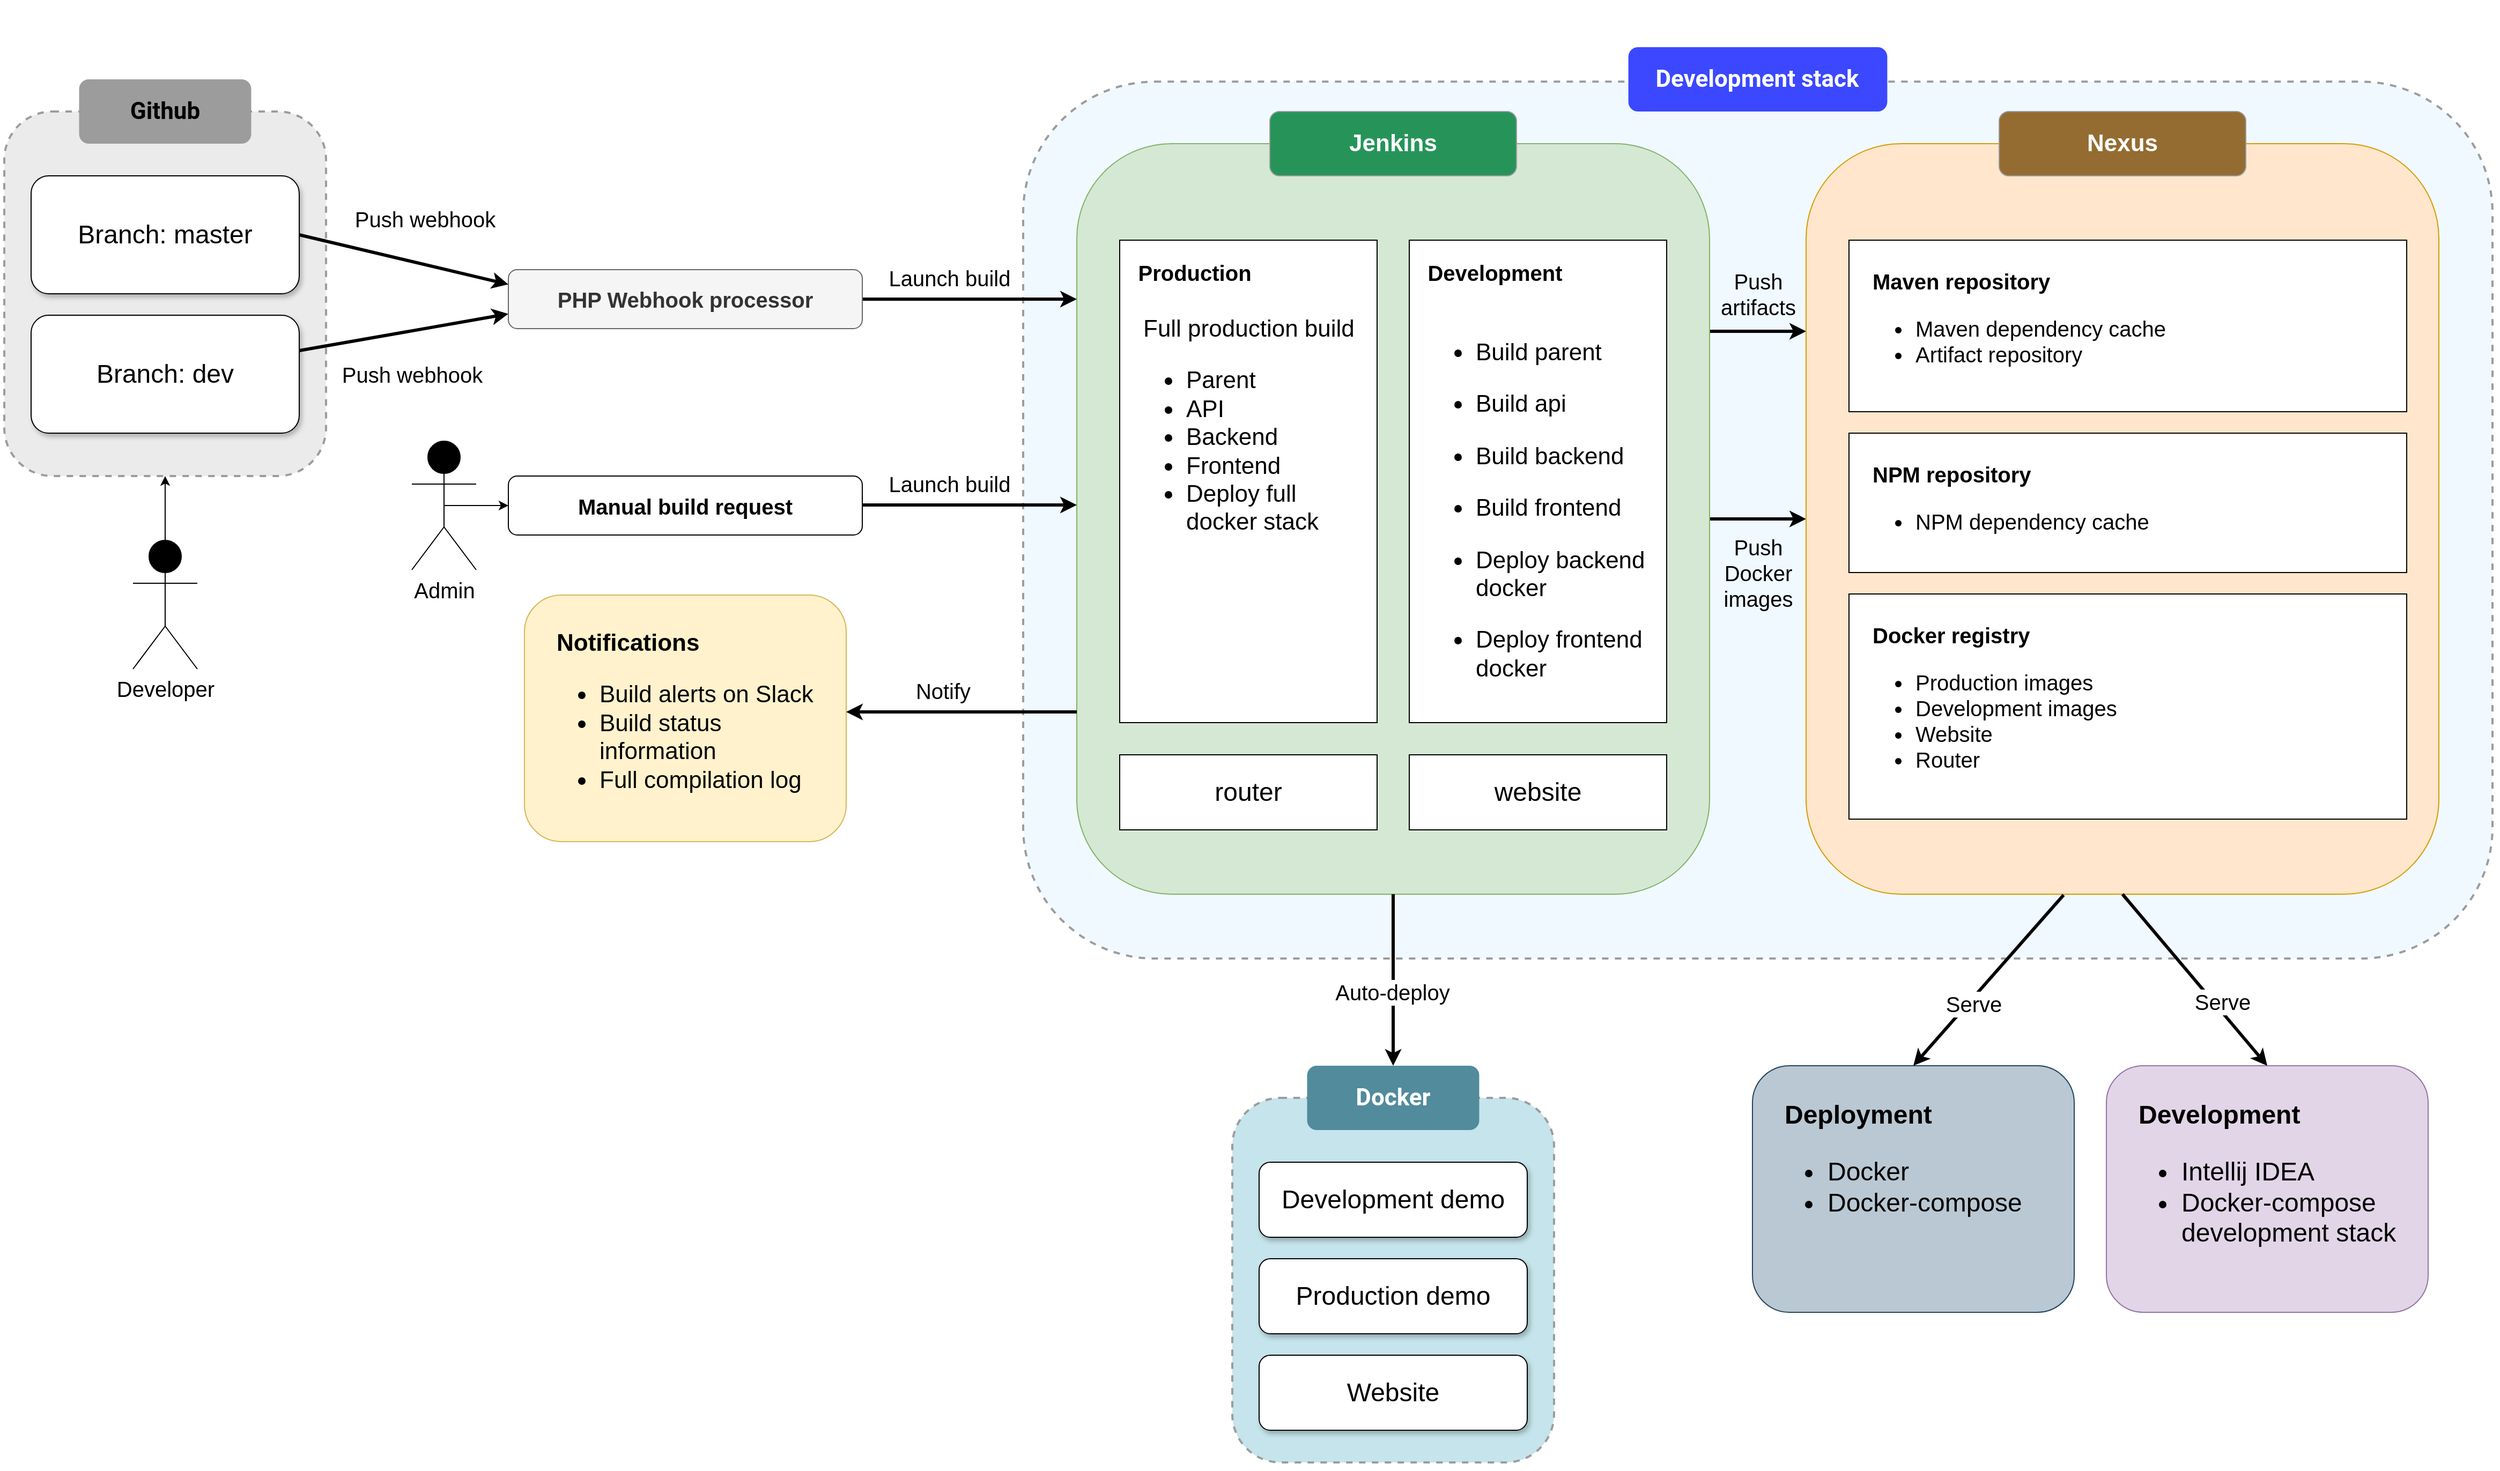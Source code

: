 <mxfile version="13.7.9" type="device"><diagram id="1MRbWPMIIsRU6n4jQsbE" name="Page-1"><mxGraphModel dx="5161" dy="1391" grid="1" gridSize="10" guides="1" tooltips="1" connect="1" arrows="1" fold="1" page="1" pageScale="1" pageWidth="850" pageHeight="1100" math="0" shadow="0"><root><mxCell id="0"/><mxCell id="1" parent="0"/><mxCell id="wqlH8wMl_1PshJqII6cn-4" value="" style="group;shadow=1;" vertex="1" connectable="0" parent="1"><mxGeometry x="-90" y="50" width="1370" height="890" as="geometry"/></mxCell><mxCell id="wqlH8wMl_1PshJqII6cn-5" value="" style="rounded=1;whiteSpace=wrap;html=1;dashed=1;strokeColor=#9C9C9C;strokeWidth=2;fillColor=#F0F9FF;" vertex="1" parent="wqlH8wMl_1PshJqII6cn-4"><mxGeometry y="72.162" width="1370" height="817.838" as="geometry"/></mxCell><mxCell id="wqlH8wMl_1PshJqII6cn-6" value="Development stack" style="rounded=1;whiteSpace=wrap;html=1;dashed=1;fillColor=#3B48FF;strokeColor=none;fontColor=#FFFFFF;fontSize=22;fontFamily=Roboto;fontSource=https%3A%2F%2Ffonts.googleapis.com%2Fcss%3Ffamily%3DRoboto;fontStyle=1" vertex="1" parent="wqlH8wMl_1PshJqII6cn-4"><mxGeometry x="564.3" y="40" width="241.4" height="60" as="geometry"/></mxCell><mxCell id="wqlH8wMl_1PshJqII6cn-52" style="edgeStyle=none;rounded=0;orthogonalLoop=1;jettySize=auto;html=1;exitX=1;exitY=0.25;exitDx=0;exitDy=0;entryX=0;entryY=0.25;entryDx=0;entryDy=0;startArrow=none;startFill=0;endArrow=classic;endFill=1;strokeWidth=3;fontSize=20;fontColor=#000000;" edge="1" parent="wqlH8wMl_1PshJqII6cn-4" source="wqlH8wMl_1PshJqII6cn-9" target="wqlH8wMl_1PshJqII6cn-10"><mxGeometry relative="1" as="geometry"/></mxCell><mxCell id="wqlH8wMl_1PshJqII6cn-53" value="Push&lt;br&gt;artifacts" style="edgeLabel;html=1;align=center;verticalAlign=middle;resizable=0;points=[];fontSize=20;fontColor=#000000;labelBackgroundColor=none;" vertex="1" connectable="0" parent="wqlH8wMl_1PshJqII6cn-52"><mxGeometry x="-0.303" y="2" relative="1" as="geometry"><mxPoint x="13.24" y="-33" as="offset"/></mxGeometry></mxCell><mxCell id="wqlH8wMl_1PshJqII6cn-54" style="edgeStyle=none;rounded=0;orthogonalLoop=1;jettySize=auto;html=1;exitX=1;exitY=0.5;exitDx=0;exitDy=0;entryX=0;entryY=0.5;entryDx=0;entryDy=0;startArrow=none;startFill=0;endArrow=classic;endFill=1;strokeWidth=3;fontSize=20;fontColor=#000000;" edge="1" parent="wqlH8wMl_1PshJqII6cn-4" source="wqlH8wMl_1PshJqII6cn-9" target="wqlH8wMl_1PshJqII6cn-10"><mxGeometry relative="1" as="geometry"/></mxCell><mxCell id="wqlH8wMl_1PshJqII6cn-55" value="Push&lt;br&gt;Docker&lt;br&gt;images" style="edgeLabel;html=1;align=center;verticalAlign=middle;resizable=0;points=[];fontSize=20;fontColor=#000000;labelBackgroundColor=none;" vertex="1" connectable="0" parent="wqlH8wMl_1PshJqII6cn-54"><mxGeometry x="-0.486" relative="1" as="geometry"><mxPoint x="21.47" y="50" as="offset"/></mxGeometry></mxCell><mxCell id="wqlH8wMl_1PshJqII6cn-9" value="" style="rounded=1;whiteSpace=wrap;html=1;shadow=0;strokeColor=#82b366;strokeWidth=1;fillColor=#d5e8d4;fontSize=20;" vertex="1" parent="wqlH8wMl_1PshJqII6cn-4"><mxGeometry x="50" y="130" width="590" height="700" as="geometry"/></mxCell><mxCell id="wqlH8wMl_1PshJqII6cn-10" value="" style="rounded=1;whiteSpace=wrap;html=1;shadow=0;strokeColor=#d79b00;strokeWidth=1;fillColor=#ffe6cc;fontSize=20;" vertex="1" parent="wqlH8wMl_1PshJqII6cn-4"><mxGeometry x="730" y="130" width="590" height="700" as="geometry"/></mxCell><mxCell id="wqlH8wMl_1PshJqII6cn-11" value="Jenkins" style="rounded=1;whiteSpace=wrap;html=1;shadow=0;strokeColor=#9C9C9C;strokeWidth=1;fontSize=22;fillColor=#269459;fontColor=#FFFFFF;fontStyle=1" vertex="1" parent="wqlH8wMl_1PshJqII6cn-4"><mxGeometry x="230" y="100" width="230" height="60" as="geometry"/></mxCell><mxCell id="wqlH8wMl_1PshJqII6cn-12" value="Nexus" style="rounded=1;whiteSpace=wrap;html=1;shadow=0;strokeColor=#9C9C9C;strokeWidth=1;fontSize=22;fontColor=#FFFFFF;fillColor=#946C31;fontStyle=1" vertex="1" parent="wqlH8wMl_1PshJqII6cn-4"><mxGeometry x="910" y="100" width="230" height="60" as="geometry"/></mxCell><mxCell id="wqlH8wMl_1PshJqII6cn-25" value="" style="rounded=0;whiteSpace=wrap;html=1;shadow=0;strokeWidth=1;fontSize=20;" vertex="1" parent="wqlH8wMl_1PshJqII6cn-4"><mxGeometry x="90" y="220" width="240" height="450" as="geometry"/></mxCell><mxCell id="wqlH8wMl_1PshJqII6cn-26" value="" style="rounded=0;whiteSpace=wrap;html=1;shadow=0;strokeWidth=1;fontSize=20;" vertex="1" parent="wqlH8wMl_1PshJqII6cn-4"><mxGeometry x="360" y="220" width="240" height="450" as="geometry"/></mxCell><mxCell id="wqlH8wMl_1PshJqII6cn-27" value="Production" style="text;html=1;strokeColor=none;fillColor=none;align=center;verticalAlign=middle;whiteSpace=wrap;rounded=0;shadow=0;fontSize=20;fontColor=#000000;fontStyle=1" vertex="1" parent="wqlH8wMl_1PshJqII6cn-4"><mxGeometry x="110" y="240" width="100" height="20" as="geometry"/></mxCell><mxCell id="wqlH8wMl_1PshJqII6cn-28" value="Development" style="text;html=1;strokeColor=none;fillColor=none;align=center;verticalAlign=middle;whiteSpace=wrap;rounded=0;shadow=0;fontSize=20;fontColor=#000000;fontStyle=1" vertex="1" parent="wqlH8wMl_1PshJqII6cn-4"><mxGeometry x="380" y="240" width="120" height="20" as="geometry"/></mxCell><mxCell id="wqlH8wMl_1PshJqII6cn-29" value="router" style="rounded=0;whiteSpace=wrap;html=1;shadow=0;strokeWidth=1;fontSize=24;" vertex="1" parent="wqlH8wMl_1PshJqII6cn-4"><mxGeometry x="90" y="700" width="240" height="70" as="geometry"/></mxCell><mxCell id="wqlH8wMl_1PshJqII6cn-42" value="website" style="rounded=0;whiteSpace=wrap;html=1;shadow=0;strokeWidth=1;fontSize=24;" vertex="1" parent="wqlH8wMl_1PshJqII6cn-4"><mxGeometry x="360" y="700" width="240" height="70" as="geometry"/></mxCell><mxCell id="wqlH8wMl_1PshJqII6cn-45" value="&lt;span style=&quot;font-size: 22px&quot;&gt;Full production build&lt;/span&gt;&lt;br style=&quot;font-size: 22px&quot;&gt;&lt;ul style=&quot;font-size: 22px&quot;&gt;&lt;li style=&quot;font-size: 22px&quot;&gt;Parent&lt;/li&gt;&lt;li style=&quot;font-size: 22px&quot;&gt;API&lt;/li&gt;&lt;li style=&quot;font-size: 22px&quot;&gt;Backend&lt;/li&gt;&lt;li style=&quot;font-size: 22px&quot;&gt;Frontend&lt;/li&gt;&lt;li style=&quot;font-size: 22px&quot;&gt;Deploy full docker stack&lt;/li&gt;&lt;/ul&gt;" style="text;html=1;strokeColor=none;fillColor=none;align=left;verticalAlign=top;whiteSpace=wrap;rounded=0;shadow=0;fontSize=22;fontColor=#000000;" vertex="1" parent="wqlH8wMl_1PshJqII6cn-4"><mxGeometry x="110" y="283" width="200" height="367" as="geometry"/></mxCell><mxCell id="wqlH8wMl_1PshJqII6cn-46" value="&lt;ul style=&quot;font-size: 22px&quot;&gt;&lt;li style=&quot;font-size: 22px&quot;&gt;Build parent&lt;/li&gt;&lt;/ul&gt;&lt;ul style=&quot;font-size: 22px&quot;&gt;&lt;li style=&quot;font-size: 22px&quot;&gt;Build api&lt;/li&gt;&lt;/ul&gt;&lt;ul style=&quot;font-size: 22px&quot;&gt;&lt;li style=&quot;font-size: 22px&quot;&gt;Build backend&lt;/li&gt;&lt;/ul&gt;&lt;ul style=&quot;font-size: 22px&quot;&gt;&lt;li style=&quot;font-size: 22px&quot;&gt;Build frontend&lt;/li&gt;&lt;/ul&gt;&lt;ul style=&quot;font-size: 22px&quot;&gt;&lt;li style=&quot;font-size: 22px&quot;&gt;Deploy backend docker&lt;/li&gt;&lt;/ul&gt;&lt;ul style=&quot;font-size: 22px&quot;&gt;&lt;li style=&quot;font-size: 22px&quot;&gt;Deploy frontend docker&lt;/li&gt;&lt;/ul&gt;" style="text;html=1;strokeColor=none;fillColor=none;align=left;verticalAlign=top;whiteSpace=wrap;rounded=0;shadow=0;fontSize=22;fontColor=#000000;" vertex="1" parent="wqlH8wMl_1PshJqII6cn-4"><mxGeometry x="380" y="283" width="200" height="367" as="geometry"/></mxCell><mxCell id="wqlH8wMl_1PshJqII6cn-67" value="" style="rounded=0;whiteSpace=wrap;html=1;shadow=0;labelBackgroundColor=none;strokeWidth=1;fontSize=20;align=left;" vertex="1" parent="wqlH8wMl_1PshJqII6cn-4"><mxGeometry x="770" y="220" width="520" height="160" as="geometry"/></mxCell><mxCell id="wqlH8wMl_1PshJqII6cn-68" value="" style="rounded=0;whiteSpace=wrap;html=1;shadow=0;labelBackgroundColor=none;strokeWidth=1;fontSize=20;align=left;" vertex="1" parent="wqlH8wMl_1PshJqII6cn-4"><mxGeometry x="770" y="550" width="520" height="210" as="geometry"/></mxCell><mxCell id="wqlH8wMl_1PshJqII6cn-69" value="&lt;b&gt;Maven repository&lt;/b&gt;&lt;br&gt;&lt;ul&gt;&lt;li&gt;Maven dependency cache&lt;/li&gt;&lt;li&gt;Artifact repository&lt;/li&gt;&lt;/ul&gt;" style="text;html=1;strokeColor=none;fillColor=none;align=left;verticalAlign=top;whiteSpace=wrap;rounded=0;shadow=0;labelBackgroundColor=none;fontSize=20;" vertex="1" parent="wqlH8wMl_1PshJqII6cn-4"><mxGeometry x="790" y="240" width="480" height="120" as="geometry"/></mxCell><mxCell id="wqlH8wMl_1PshJqII6cn-93" value="&lt;b&gt;Docker registry&lt;/b&gt;&lt;br&gt;&lt;ul&gt;&lt;li&gt;Production images&lt;/li&gt;&lt;li&gt;Development images&lt;/li&gt;&lt;li&gt;Website&lt;/li&gt;&lt;li&gt;Router&lt;/li&gt;&lt;/ul&gt;" style="text;html=1;strokeColor=none;fillColor=none;align=left;verticalAlign=top;whiteSpace=wrap;rounded=0;shadow=0;labelBackgroundColor=none;fontSize=20;" vertex="1" parent="wqlH8wMl_1PshJqII6cn-4"><mxGeometry x="790" y="570" width="480" height="170" as="geometry"/></mxCell><mxCell id="wqlH8wMl_1PshJqII6cn-94" value="" style="rounded=0;whiteSpace=wrap;html=1;shadow=0;labelBackgroundColor=none;strokeWidth=1;fontSize=20;align=left;" vertex="1" parent="wqlH8wMl_1PshJqII6cn-4"><mxGeometry x="770" y="400" width="520" height="130" as="geometry"/></mxCell><mxCell id="wqlH8wMl_1PshJqII6cn-95" value="&lt;b&gt;NPM repository&lt;/b&gt;&lt;br&gt;&lt;ul&gt;&lt;li&gt;NPM dependency cache&lt;/li&gt;&lt;/ul&gt;" style="text;html=1;strokeColor=none;fillColor=none;align=left;verticalAlign=top;whiteSpace=wrap;rounded=0;shadow=0;labelBackgroundColor=none;fontSize=20;" vertex="1" parent="wqlH8wMl_1PshJqII6cn-4"><mxGeometry x="790" y="420" width="480" height="100" as="geometry"/></mxCell><mxCell id="wqlH8wMl_1PshJqII6cn-16" style="edgeStyle=orthogonalEdgeStyle;rounded=0;orthogonalLoop=1;jettySize=auto;html=1;fontSize=20;fontColor=#FFFFFF;strokeWidth=3;" edge="1" parent="1" source="wqlH8wMl_1PshJqII6cn-13"><mxGeometry relative="1" as="geometry"><mxPoint x="-40" y="325" as="targetPoint"/><Array as="points"><mxPoint x="-100" y="325"/><mxPoint x="-100" y="325"/></Array></mxGeometry></mxCell><mxCell id="wqlH8wMl_1PshJqII6cn-20" value="Launch build" style="edgeLabel;html=1;align=center;verticalAlign=middle;resizable=0;points=[];fontSize=20;fontColor=#000000;" vertex="1" connectable="0" parent="wqlH8wMl_1PshJqII6cn-16"><mxGeometry x="0.158" y="-51" relative="1" as="geometry"><mxPoint x="-35" y="-71" as="offset"/></mxGeometry></mxCell><mxCell id="wqlH8wMl_1PshJqII6cn-13" value="PHP Webhook processor" style="rounded=1;whiteSpace=wrap;html=1;shadow=0;strokeColor=#666666;strokeWidth=1;fillColor=#f5f5f5;fontSize=20;fontColor=#333333;fontStyle=1" vertex="1" parent="1"><mxGeometry x="-570" y="297.5" width="330" height="55" as="geometry"/></mxCell><mxCell id="wqlH8wMl_1PshJqII6cn-14" value="" style="group" vertex="1" connectable="0" parent="1"><mxGeometry x="-1040" y="120" width="300" height="370" as="geometry"/></mxCell><mxCell id="wqlH8wMl_1PshJqII6cn-3" value="" style="group;shadow=1;" vertex="1" connectable="0" parent="wqlH8wMl_1PshJqII6cn-14"><mxGeometry width="300" height="370" as="geometry"/></mxCell><mxCell id="wqlH8wMl_1PshJqII6cn-1" value="" style="rounded=1;whiteSpace=wrap;html=1;dashed=1;strokeColor=#9C9C9C;strokeWidth=2;fillColor=#EBEBEB;" vertex="1" parent="wqlH8wMl_1PshJqII6cn-3"><mxGeometry y="30" width="300" height="340" as="geometry"/></mxCell><mxCell id="wqlH8wMl_1PshJqII6cn-2" value="Github" style="rounded=1;whiteSpace=wrap;html=1;dashed=1;strokeColor=none;fontSize=22;fontFamily=Roboto;fontSource=https%3A%2F%2Ffonts.googleapis.com%2Fcss%3Ffamily%3DRoboto;fillColor=#9C9C9C;fontStyle=1" vertex="1" parent="wqlH8wMl_1PshJqII6cn-3"><mxGeometry x="69.767" width="160.465" height="60" as="geometry"/></mxCell><mxCell id="wqlH8wMl_1PshJqII6cn-7" value="Branch: master" style="rounded=1;whiteSpace=wrap;html=1;shadow=1;strokeWidth=1;fontSize=24;" vertex="1" parent="wqlH8wMl_1PshJqII6cn-3"><mxGeometry x="25" y="90" width="250" height="110" as="geometry"/></mxCell><mxCell id="wqlH8wMl_1PshJqII6cn-8" value="Branch: dev" style="rounded=1;whiteSpace=wrap;html=1;shadow=1;strokeWidth=1;fontSize=24;" vertex="1" parent="wqlH8wMl_1PshJqII6cn-14"><mxGeometry x="25" y="220" width="250" height="110" as="geometry"/></mxCell><mxCell id="wqlH8wMl_1PshJqII6cn-15" style="rounded=0;orthogonalLoop=1;jettySize=auto;html=1;fontSize=20;fontColor=#FFFFFF;strokeWidth=3;exitX=1;exitY=0.5;exitDx=0;exitDy=0;entryX=0;entryY=0.25;entryDx=0;entryDy=0;" edge="1" parent="1" source="wqlH8wMl_1PshJqII6cn-7" target="wqlH8wMl_1PshJqII6cn-13"><mxGeometry relative="1" as="geometry"/></mxCell><mxCell id="wqlH8wMl_1PshJqII6cn-18" value="Push webhook" style="edgeLabel;html=1;align=center;verticalAlign=middle;resizable=0;points=[];fontSize=20;" vertex="1" connectable="0" parent="wqlH8wMl_1PshJqII6cn-15"><mxGeometry x="-0.414" y="1" relative="1" as="geometry"><mxPoint x="59.17" y="-27.51" as="offset"/></mxGeometry></mxCell><mxCell id="wqlH8wMl_1PshJqII6cn-17" style="edgeStyle=none;rounded=0;orthogonalLoop=1;jettySize=auto;html=1;entryX=0;entryY=0.75;entryDx=0;entryDy=0;strokeWidth=3;fontSize=20;fontColor=#FFFFFF;" edge="1" parent="1" source="wqlH8wMl_1PshJqII6cn-8" target="wqlH8wMl_1PshJqII6cn-13"><mxGeometry relative="1" as="geometry"/></mxCell><mxCell id="wqlH8wMl_1PshJqII6cn-19" value="&lt;span style=&quot;&quot;&gt;Push webhook&lt;/span&gt;" style="edgeLabel;html=1;align=center;verticalAlign=middle;resizable=0;points=[];fontSize=20;" vertex="1" connectable="0" parent="wqlH8wMl_1PshJqII6cn-17"><mxGeometry x="0.322" y="-2" relative="1" as="geometry"><mxPoint x="-24.4" y="42.08" as="offset"/></mxGeometry></mxCell><mxCell id="wqlH8wMl_1PshJqII6cn-21" value="Manual build request" style="rounded=1;whiteSpace=wrap;html=1;shadow=0;strokeWidth=1;fontSize=20;fontStyle=1" vertex="1" parent="1"><mxGeometry x="-570" y="490" width="330" height="55" as="geometry"/></mxCell><mxCell id="wqlH8wMl_1PshJqII6cn-22" style="edgeStyle=orthogonalEdgeStyle;rounded=0;orthogonalLoop=1;jettySize=auto;html=1;fontSize=20;fontColor=#FFFFFF;strokeWidth=3;" edge="1" parent="1"><mxGeometry relative="1" as="geometry"><mxPoint x="-240" y="517" as="sourcePoint"/><mxPoint x="-40" y="517" as="targetPoint"/><Array as="points"><mxPoint x="-100" y="517"/><mxPoint x="-100" y="517"/></Array></mxGeometry></mxCell><mxCell id="wqlH8wMl_1PshJqII6cn-23" value="Launch build" style="edgeLabel;html=1;align=center;verticalAlign=middle;resizable=0;points=[];fontSize=20;fontColor=#000000;" vertex="1" connectable="0" parent="wqlH8wMl_1PshJqII6cn-22"><mxGeometry x="0.158" y="-51" relative="1" as="geometry"><mxPoint x="-35" y="-71" as="offset"/></mxGeometry></mxCell><mxCell id="wqlH8wMl_1PshJqII6cn-49" value="" style="group" vertex="1" connectable="0" parent="1"><mxGeometry x="-605" y="601" width="300" height="230" as="geometry"/></mxCell><mxCell id="wqlH8wMl_1PshJqII6cn-47" value="" style="rounded=1;whiteSpace=wrap;html=1;shadow=0;strokeColor=#d6b656;strokeWidth=1;fillColor=#fff2cc;fontSize=20;align=left;" vertex="1" parent="wqlH8wMl_1PshJqII6cn-49"><mxGeometry x="50" width="300" height="230" as="geometry"/></mxCell><mxCell id="wqlH8wMl_1PshJqII6cn-48" value="&lt;b style=&quot;font-size: 22px;&quot;&gt;Notifications&lt;/b&gt;&lt;br style=&quot;font-size: 22px;&quot;&gt;&lt;ul style=&quot;font-size: 22px;&quot;&gt;&lt;li style=&quot;font-size: 22px;&quot;&gt;Build alerts on Slack&lt;/li&gt;&lt;li style=&quot;font-size: 22px;&quot;&gt;Build status information&lt;/li&gt;&lt;li style=&quot;font-size: 22px;&quot;&gt;Full compilation log&lt;/li&gt;&lt;/ul&gt;" style="text;html=1;strokeColor=none;fillColor=none;align=left;verticalAlign=top;whiteSpace=wrap;rounded=0;shadow=0;fontSize=22;fontColor=#000000;spacing=2;" vertex="1" parent="wqlH8wMl_1PshJqII6cn-49"><mxGeometry x="77.907" y="24.865" width="244.186" height="186.486" as="geometry"/></mxCell><mxCell id="wqlH8wMl_1PshJqII6cn-50" style="edgeStyle=orthogonalEdgeStyle;rounded=0;orthogonalLoop=1;jettySize=auto;html=1;fontSize=20;fontColor=#FFFFFF;strokeWidth=3;exitX=1;exitY=0.474;exitDx=0;exitDy=0;exitPerimeter=0;startArrow=classic;startFill=1;endArrow=none;endFill=0;" edge="1" parent="1" source="wqlH8wMl_1PshJqII6cn-47"><mxGeometry relative="1" as="geometry"><mxPoint x="-290" y="710" as="sourcePoint"/><mxPoint x="-40" y="710" as="targetPoint"/><Array as="points"><mxPoint x="-90" y="710"/></Array></mxGeometry></mxCell><mxCell id="wqlH8wMl_1PshJqII6cn-51" value="Notify" style="edgeLabel;html=1;align=center;verticalAlign=middle;resizable=0;points=[];fontSize=20;fontColor=#000000;" vertex="1" connectable="0" parent="wqlH8wMl_1PshJqII6cn-50"><mxGeometry x="0.158" y="-51" relative="1" as="geometry"><mxPoint x="-35" y="-71" as="offset"/></mxGeometry></mxCell><mxCell id="wqlH8wMl_1PshJqII6cn-64" value="" style="group" vertex="1" connectable="0" parent="1"><mxGeometry x="105" y="1040" width="300" height="370" as="geometry"/></mxCell><mxCell id="wqlH8wMl_1PshJqII6cn-57" value="" style="group" vertex="1" connectable="0" parent="wqlH8wMl_1PshJqII6cn-64"><mxGeometry width="300" height="370" as="geometry"/></mxCell><mxCell id="wqlH8wMl_1PshJqII6cn-58" value="" style="group;shadow=1;" vertex="1" connectable="0" parent="wqlH8wMl_1PshJqII6cn-57"><mxGeometry width="300" height="370" as="geometry"/></mxCell><mxCell id="wqlH8wMl_1PshJqII6cn-59" value="" style="rounded=1;whiteSpace=wrap;html=1;dashed=1;strokeColor=#9C9C9C;strokeWidth=2;fontColor=#C5E4EB;fillColor=#C5E4EB;" vertex="1" parent="wqlH8wMl_1PshJqII6cn-58"><mxGeometry y="30" width="300" height="340" as="geometry"/></mxCell><mxCell id="wqlH8wMl_1PshJqII6cn-60" value="Docker" style="rounded=1;whiteSpace=wrap;html=1;dashed=1;strokeColor=none;fontSize=22;fontFamily=Roboto;fontSource=https%3A%2F%2Ffonts.googleapis.com%2Fcss%3Ffamily%3DRoboto;fontStyle=1;fillColor=#518B9C;fontColor=#FFFFFF;" vertex="1" parent="wqlH8wMl_1PshJqII6cn-58"><mxGeometry x="69.767" width="160.465" height="60" as="geometry"/></mxCell><mxCell id="wqlH8wMl_1PshJqII6cn-61" value="Development demo" style="rounded=1;whiteSpace=wrap;html=1;shadow=1;strokeWidth=1;fontSize=24;" vertex="1" parent="wqlH8wMl_1PshJqII6cn-58"><mxGeometry x="25" y="90" width="250" height="70" as="geometry"/></mxCell><mxCell id="wqlH8wMl_1PshJqII6cn-62" value="Production demo" style="rounded=1;whiteSpace=wrap;html=1;shadow=1;strokeWidth=1;fontSize=24;" vertex="1" parent="wqlH8wMl_1PshJqII6cn-57"><mxGeometry x="25" y="180" width="250" height="70" as="geometry"/></mxCell><mxCell id="wqlH8wMl_1PshJqII6cn-63" value="Website" style="rounded=1;whiteSpace=wrap;html=1;shadow=1;strokeWidth=1;fontSize=24;" vertex="1" parent="wqlH8wMl_1PshJqII6cn-64"><mxGeometry x="25" y="270" width="250" height="70" as="geometry"/></mxCell><mxCell id="wqlH8wMl_1PshJqII6cn-65" style="edgeStyle=none;rounded=0;orthogonalLoop=1;jettySize=auto;html=1;exitX=0.5;exitY=1;exitDx=0;exitDy=0;startArrow=none;startFill=0;endArrow=classic;endFill=1;strokeWidth=3;fontSize=20;fontColor=#C5E4EB;" edge="1" parent="1" source="wqlH8wMl_1PshJqII6cn-9" target="wqlH8wMl_1PshJqII6cn-60"><mxGeometry relative="1" as="geometry"/></mxCell><mxCell id="wqlH8wMl_1PshJqII6cn-66" value="&lt;font color=&quot;#000000&quot;&gt;Auto-deploy&lt;/font&gt;" style="edgeLabel;html=1;align=center;verticalAlign=middle;resizable=0;points=[];fontSize=20;fontColor=#C5E4EB;" vertex="1" connectable="0" parent="wqlH8wMl_1PshJqII6cn-65"><mxGeometry x="0.138" y="-1" relative="1" as="geometry"><mxPoint as="offset"/></mxGeometry></mxCell><mxCell id="wqlH8wMl_1PshJqII6cn-97" style="edgeStyle=none;rounded=0;orthogonalLoop=1;jettySize=auto;html=1;exitX=0.5;exitY=0.5;exitDx=0;exitDy=0;exitPerimeter=0;entryX=0;entryY=0.5;entryDx=0;entryDy=0;startArrow=none;startFill=0;endArrow=classic;endFill=1;strokeWidth=1;fontSize=20;fontColor=#000000;" edge="1" parent="1" source="wqlH8wMl_1PshJqII6cn-96" target="wqlH8wMl_1PshJqII6cn-21"><mxGeometry relative="1" as="geometry"/></mxCell><mxCell id="wqlH8wMl_1PshJqII6cn-96" value="Admin" style="shape=umlActor;verticalLabelPosition=bottom;verticalAlign=top;html=1;outlineConnect=0;shadow=0;labelBackgroundColor=none;strokeWidth=1;fontSize=20;fontColor=#000000;align=center;fillColor=#000000;" vertex="1" parent="1"><mxGeometry x="-660" y="457.5" width="60" height="120" as="geometry"/></mxCell><mxCell id="wqlH8wMl_1PshJqII6cn-99" style="edgeStyle=none;rounded=0;orthogonalLoop=1;jettySize=auto;html=1;entryX=0.5;entryY=1;entryDx=0;entryDy=0;startArrow=none;startFill=0;endArrow=classic;endFill=1;strokeWidth=1;fontSize=20;fontColor=#000000;" edge="1" parent="1" source="wqlH8wMl_1PshJqII6cn-98" target="wqlH8wMl_1PshJqII6cn-1"><mxGeometry relative="1" as="geometry"/></mxCell><mxCell id="wqlH8wMl_1PshJqII6cn-98" value="Developer" style="shape=umlActor;verticalLabelPosition=bottom;verticalAlign=top;html=1;outlineConnect=0;shadow=0;labelBackgroundColor=none;strokeWidth=1;fontSize=20;fontColor=#000000;align=center;fillColor=#000000;" vertex="1" parent="1"><mxGeometry x="-920" y="550" width="60" height="120" as="geometry"/></mxCell><mxCell id="wqlH8wMl_1PshJqII6cn-100" value="" style="group" vertex="1" connectable="0" parent="1"><mxGeometry x="590" y="1040" width="300" height="230" as="geometry"/></mxCell><mxCell id="wqlH8wMl_1PshJqII6cn-101" value="" style="rounded=1;whiteSpace=wrap;html=1;shadow=0;strokeColor=#23445d;strokeWidth=1;fillColor=#bac8d3;fontSize=20;align=left;" vertex="1" parent="wqlH8wMl_1PshJqII6cn-100"><mxGeometry width="300" height="230" as="geometry"/></mxCell><mxCell id="wqlH8wMl_1PshJqII6cn-102" value="&lt;b style=&quot;font-size: 24px;&quot;&gt;Deployment&lt;/b&gt;&lt;br style=&quot;font-size: 24px;&quot;&gt;&lt;ul style=&quot;font-size: 24px;&quot;&gt;&lt;li style=&quot;font-size: 24px;&quot;&gt;Docker&lt;/li&gt;&lt;li style=&quot;font-size: 24px;&quot;&gt;Docker-compose&lt;/li&gt;&lt;/ul&gt;" style="text;html=1;strokeColor=none;fillColor=none;align=left;verticalAlign=top;whiteSpace=wrap;rounded=0;shadow=0;fontSize=24;fontColor=#000000;" vertex="1" parent="wqlH8wMl_1PshJqII6cn-100"><mxGeometry x="27.907" y="24.865" width="244.186" height="186.486" as="geometry"/></mxCell><mxCell id="wqlH8wMl_1PshJqII6cn-103" value="" style="group" vertex="1" connectable="0" parent="1"><mxGeometry x="920" y="1040" width="300" height="230" as="geometry"/></mxCell><mxCell id="wqlH8wMl_1PshJqII6cn-104" value="" style="rounded=1;whiteSpace=wrap;html=1;shadow=0;strokeColor=#9673a6;strokeWidth=1;fillColor=#e1d5e7;fontSize=20;align=left;" vertex="1" parent="wqlH8wMl_1PshJqII6cn-103"><mxGeometry width="300" height="230" as="geometry"/></mxCell><mxCell id="wqlH8wMl_1PshJqII6cn-105" value="&lt;b style=&quot;font-size: 24px&quot;&gt;Development&lt;/b&gt;&lt;br style=&quot;font-size: 24px&quot;&gt;&lt;ul style=&quot;font-size: 24px&quot;&gt;&lt;li style=&quot;font-size: 24px&quot;&gt;Intellij IDEA&lt;/li&gt;&lt;li style=&quot;font-size: 24px&quot;&gt;Docker-compose development stack&lt;/li&gt;&lt;/ul&gt;" style="text;html=1;strokeColor=none;fillColor=none;align=left;verticalAlign=top;whiteSpace=wrap;rounded=0;shadow=0;fontSize=24;fontColor=#000000;" vertex="1" parent="wqlH8wMl_1PshJqII6cn-103"><mxGeometry x="27.907" y="24.865" width="244.186" height="186.486" as="geometry"/></mxCell><mxCell id="wqlH8wMl_1PshJqII6cn-106" style="edgeStyle=none;rounded=0;orthogonalLoop=1;jettySize=auto;html=1;exitX=0.407;exitY=1.001;exitDx=0;exitDy=0;entryX=0.5;entryY=0;entryDx=0;entryDy=0;startArrow=none;startFill=0;endArrow=classic;endFill=1;strokeWidth=3;fontSize=20;fontColor=#000000;exitPerimeter=0;" edge="1" parent="1" source="wqlH8wMl_1PshJqII6cn-10" target="wqlH8wMl_1PshJqII6cn-101"><mxGeometry relative="1" as="geometry"/></mxCell><mxCell id="wqlH8wMl_1PshJqII6cn-107" value="Serve" style="edgeLabel;html=1;align=center;verticalAlign=middle;resizable=0;points=[];fontSize=20;fontColor=#000000;" vertex="1" connectable="0" parent="wqlH8wMl_1PshJqII6cn-106"><mxGeometry x="0.233" y="3" relative="1" as="geometry"><mxPoint y="1" as="offset"/></mxGeometry></mxCell><mxCell id="wqlH8wMl_1PshJqII6cn-108" style="edgeStyle=none;rounded=0;orthogonalLoop=1;jettySize=auto;html=1;exitX=0.5;exitY=1;exitDx=0;exitDy=0;entryX=0.5;entryY=0;entryDx=0;entryDy=0;startArrow=none;startFill=0;endArrow=classic;endFill=1;strokeWidth=3;fontSize=20;fontColor=#000000;" edge="1" parent="1" source="wqlH8wMl_1PshJqII6cn-10" target="wqlH8wMl_1PshJqII6cn-104"><mxGeometry relative="1" as="geometry"/></mxCell><mxCell id="wqlH8wMl_1PshJqII6cn-109" value="Serve" style="edgeLabel;html=1;align=center;verticalAlign=middle;resizable=0;points=[];fontSize=20;fontColor=#000000;" vertex="1" connectable="0" parent="wqlH8wMl_1PshJqII6cn-108"><mxGeometry x="0.346" y="3" relative="1" as="geometry"><mxPoint y="-5.97" as="offset"/></mxGeometry></mxCell></root></mxGraphModel></diagram></mxfile>